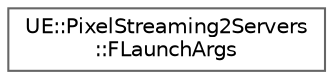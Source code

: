 digraph "Graphical Class Hierarchy"
{
 // INTERACTIVE_SVG=YES
 // LATEX_PDF_SIZE
  bgcolor="transparent";
  edge [fontname=Helvetica,fontsize=10,labelfontname=Helvetica,labelfontsize=10];
  node [fontname=Helvetica,fontsize=10,shape=box,height=0.2,width=0.4];
  rankdir="LR";
  Node0 [id="Node000000",label="UE::PixelStreaming2Servers\l::FLaunchArgs",height=0.2,width=0.4,color="grey40", fillcolor="white", style="filled",URL="$d5/d53/structUE_1_1PixelStreaming2Servers_1_1FLaunchArgs.html",tooltip="Configuration to control behaviour when launching any of the Pixel Streaming servers."];
}

